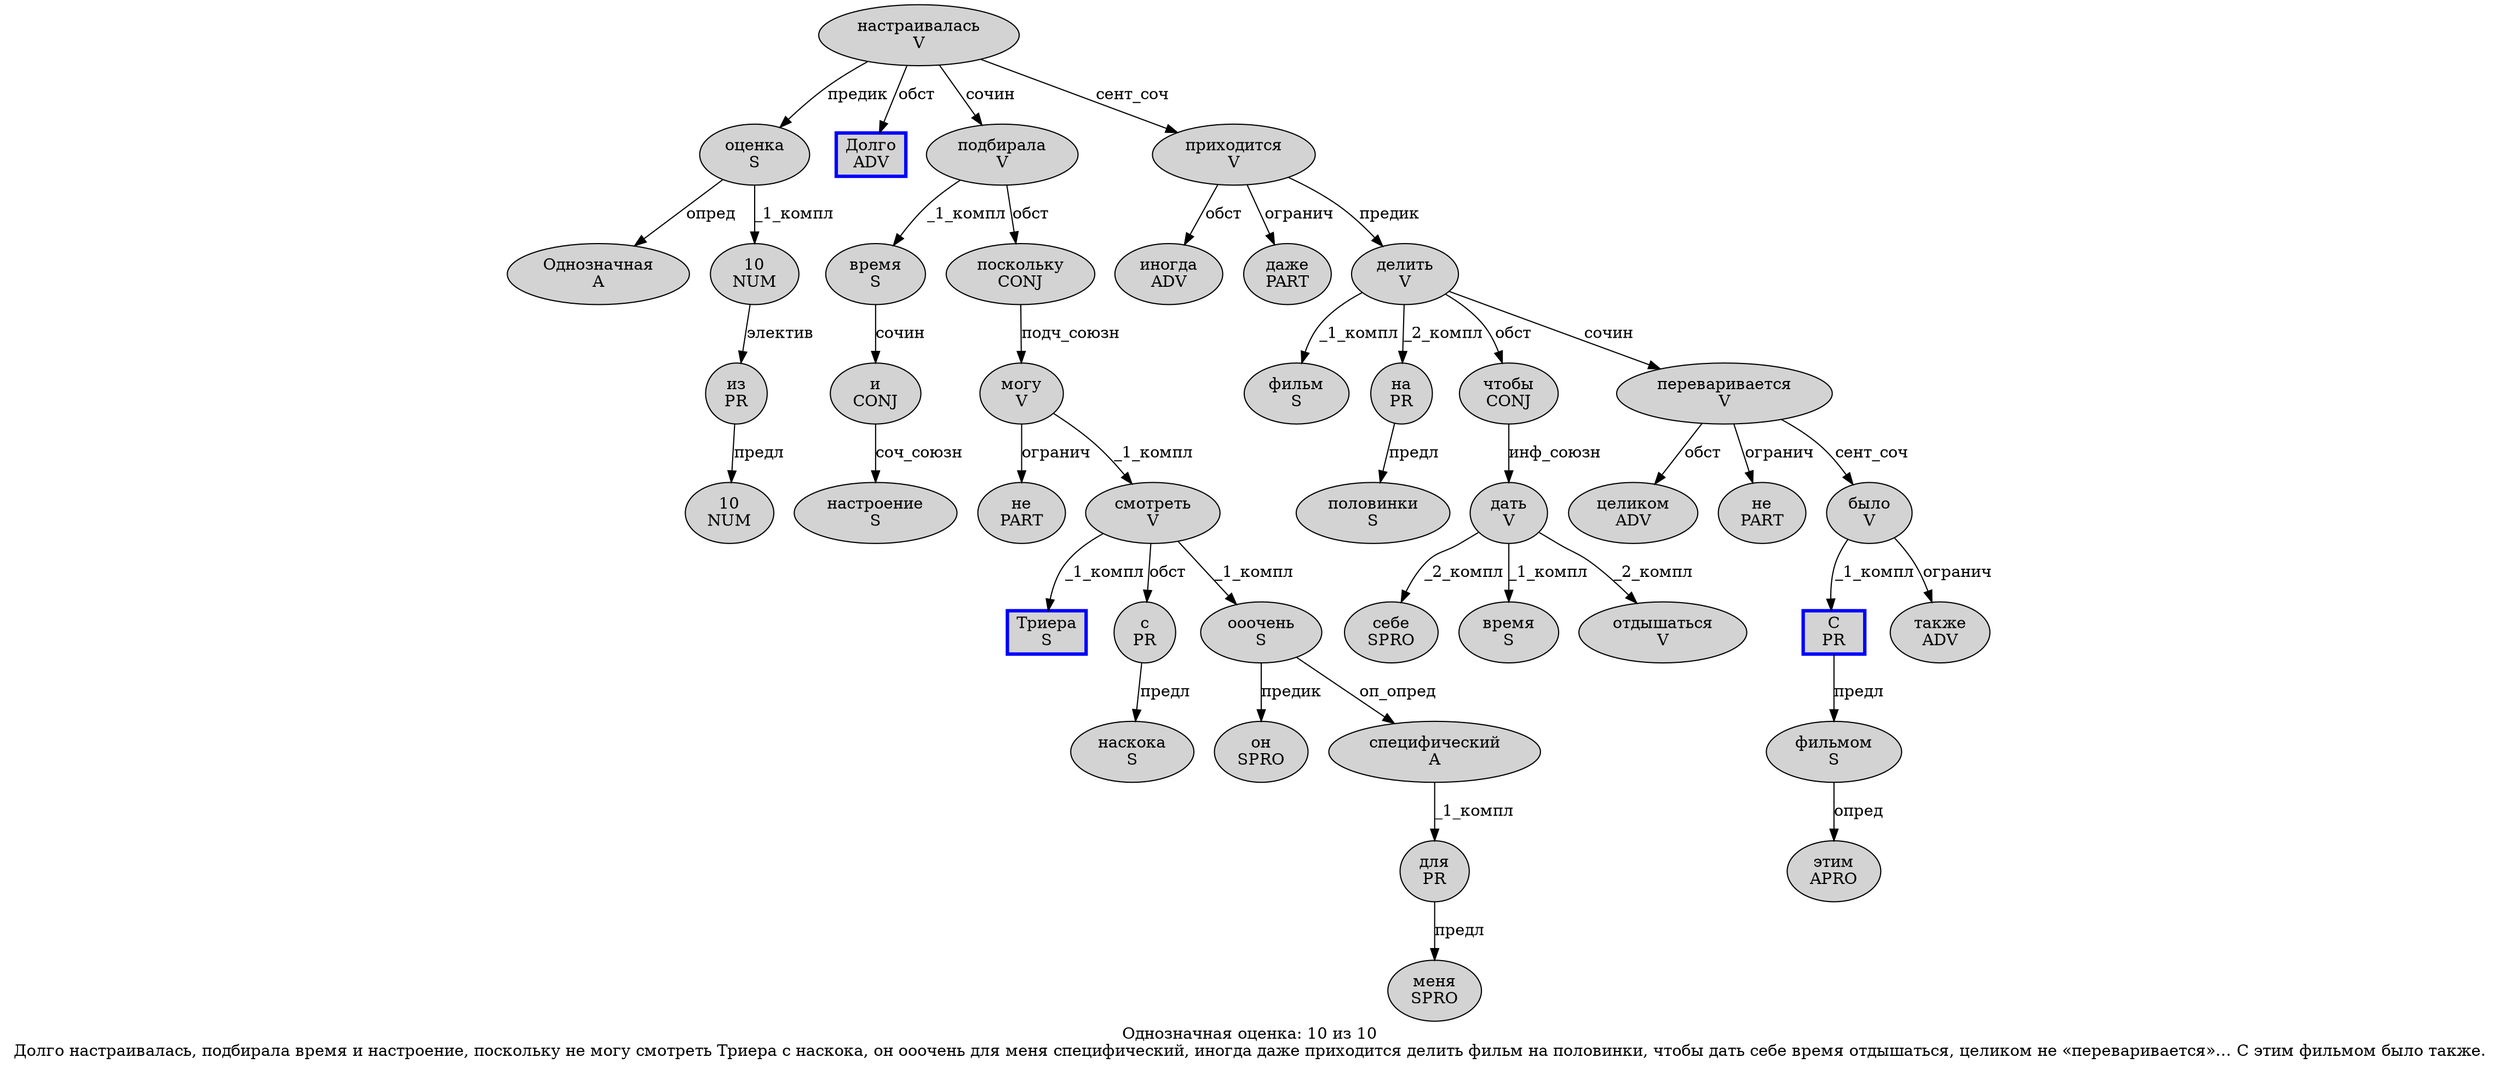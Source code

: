 digraph SENTENCE_947 {
	graph [label="Однозначная оценка: 10 из 10
Долго настраивалась, подбирала время и настроение, поскольку не могу смотреть Триера с наскока, он ооочень для меня специфический, иногда даже приходится делить фильм на половинки, чтобы дать себе время отдышаться, целиком не «переваривается»… С этим фильмом было также."]
	node [style=filled]
		0 [label="Однозначная
A" color="" fillcolor=lightgray penwidth=1 shape=ellipse]
		1 [label="оценка
S" color="" fillcolor=lightgray penwidth=1 shape=ellipse]
		3 [label="10
NUM" color="" fillcolor=lightgray penwidth=1 shape=ellipse]
		4 [label="из
PR" color="" fillcolor=lightgray penwidth=1 shape=ellipse]
		5 [label="10
NUM" color="" fillcolor=lightgray penwidth=1 shape=ellipse]
		6 [label="Долго
ADV" color=blue fillcolor=lightgray penwidth=3 shape=box]
		7 [label="настраивалась
V" color="" fillcolor=lightgray penwidth=1 shape=ellipse]
		9 [label="подбирала
V" color="" fillcolor=lightgray penwidth=1 shape=ellipse]
		10 [label="время
S" color="" fillcolor=lightgray penwidth=1 shape=ellipse]
		11 [label="и
CONJ" color="" fillcolor=lightgray penwidth=1 shape=ellipse]
		12 [label="настроение
S" color="" fillcolor=lightgray penwidth=1 shape=ellipse]
		14 [label="поскольку
CONJ" color="" fillcolor=lightgray penwidth=1 shape=ellipse]
		15 [label="не
PART" color="" fillcolor=lightgray penwidth=1 shape=ellipse]
		16 [label="могу
V" color="" fillcolor=lightgray penwidth=1 shape=ellipse]
		17 [label="смотреть
V" color="" fillcolor=lightgray penwidth=1 shape=ellipse]
		18 [label="Триера
S" color=blue fillcolor=lightgray penwidth=3 shape=box]
		19 [label="с
PR" color="" fillcolor=lightgray penwidth=1 shape=ellipse]
		20 [label="наскока
S" color="" fillcolor=lightgray penwidth=1 shape=ellipse]
		22 [label="он
SPRO" color="" fillcolor=lightgray penwidth=1 shape=ellipse]
		23 [label="ооочень
S" color="" fillcolor=lightgray penwidth=1 shape=ellipse]
		24 [label="для
PR" color="" fillcolor=lightgray penwidth=1 shape=ellipse]
		25 [label="меня
SPRO" color="" fillcolor=lightgray penwidth=1 shape=ellipse]
		26 [label="специфический
A" color="" fillcolor=lightgray penwidth=1 shape=ellipse]
		28 [label="иногда
ADV" color="" fillcolor=lightgray penwidth=1 shape=ellipse]
		29 [label="даже
PART" color="" fillcolor=lightgray penwidth=1 shape=ellipse]
		30 [label="приходится
V" color="" fillcolor=lightgray penwidth=1 shape=ellipse]
		31 [label="делить
V" color="" fillcolor=lightgray penwidth=1 shape=ellipse]
		32 [label="фильм
S" color="" fillcolor=lightgray penwidth=1 shape=ellipse]
		33 [label="на
PR" color="" fillcolor=lightgray penwidth=1 shape=ellipse]
		34 [label="половинки
S" color="" fillcolor=lightgray penwidth=1 shape=ellipse]
		36 [label="чтобы
CONJ" color="" fillcolor=lightgray penwidth=1 shape=ellipse]
		37 [label="дать
V" color="" fillcolor=lightgray penwidth=1 shape=ellipse]
		38 [label="себе
SPRO" color="" fillcolor=lightgray penwidth=1 shape=ellipse]
		39 [label="время
S" color="" fillcolor=lightgray penwidth=1 shape=ellipse]
		40 [label="отдышаться
V" color="" fillcolor=lightgray penwidth=1 shape=ellipse]
		42 [label="целиком
ADV" color="" fillcolor=lightgray penwidth=1 shape=ellipse]
		43 [label="не
PART" color="" fillcolor=lightgray penwidth=1 shape=ellipse]
		45 [label="переваривается
V" color="" fillcolor=lightgray penwidth=1 shape=ellipse]
		48 [label="С
PR" color=blue fillcolor=lightgray penwidth=3 shape=box]
		49 [label="этим
APRO" color="" fillcolor=lightgray penwidth=1 shape=ellipse]
		50 [label="фильмом
S" color="" fillcolor=lightgray penwidth=1 shape=ellipse]
		51 [label="было
V" color="" fillcolor=lightgray penwidth=1 shape=ellipse]
		52 [label="также
ADV" color="" fillcolor=lightgray penwidth=1 shape=ellipse]
			26 -> 24 [label="_1_компл"]
			30 -> 28 [label="обст"]
			30 -> 29 [label="огранич"]
			30 -> 31 [label="предик"]
			14 -> 16 [label="подч_союзн"]
			4 -> 5 [label="предл"]
			7 -> 1 [label="предик"]
			7 -> 6 [label="обст"]
			7 -> 9 [label="сочин"]
			7 -> 30 [label="сент_соч"]
			31 -> 32 [label="_1_компл"]
			31 -> 33 [label="_2_компл"]
			31 -> 36 [label="обст"]
			31 -> 45 [label="сочин"]
			24 -> 25 [label="предл"]
			16 -> 15 [label="огранич"]
			16 -> 17 [label="_1_компл"]
			1 -> 0 [label="опред"]
			1 -> 3 [label="_1_компл"]
			23 -> 22 [label="предик"]
			23 -> 26 [label="оп_опред"]
			36 -> 37 [label="инф_союзн"]
			3 -> 4 [label="электив"]
			33 -> 34 [label="предл"]
			45 -> 42 [label="обст"]
			45 -> 43 [label="огранич"]
			45 -> 51 [label="сент_соч"]
			50 -> 49 [label="опред"]
			11 -> 12 [label="соч_союзн"]
			17 -> 18 [label="_1_компл"]
			17 -> 19 [label="обст"]
			17 -> 23 [label="_1_компл"]
			51 -> 48 [label="_1_компл"]
			51 -> 52 [label="огранич"]
			10 -> 11 [label="сочин"]
			48 -> 50 [label="предл"]
			9 -> 10 [label="_1_компл"]
			9 -> 14 [label="обст"]
			37 -> 38 [label="_2_компл"]
			37 -> 39 [label="_1_компл"]
			37 -> 40 [label="_2_компл"]
			19 -> 20 [label="предл"]
}